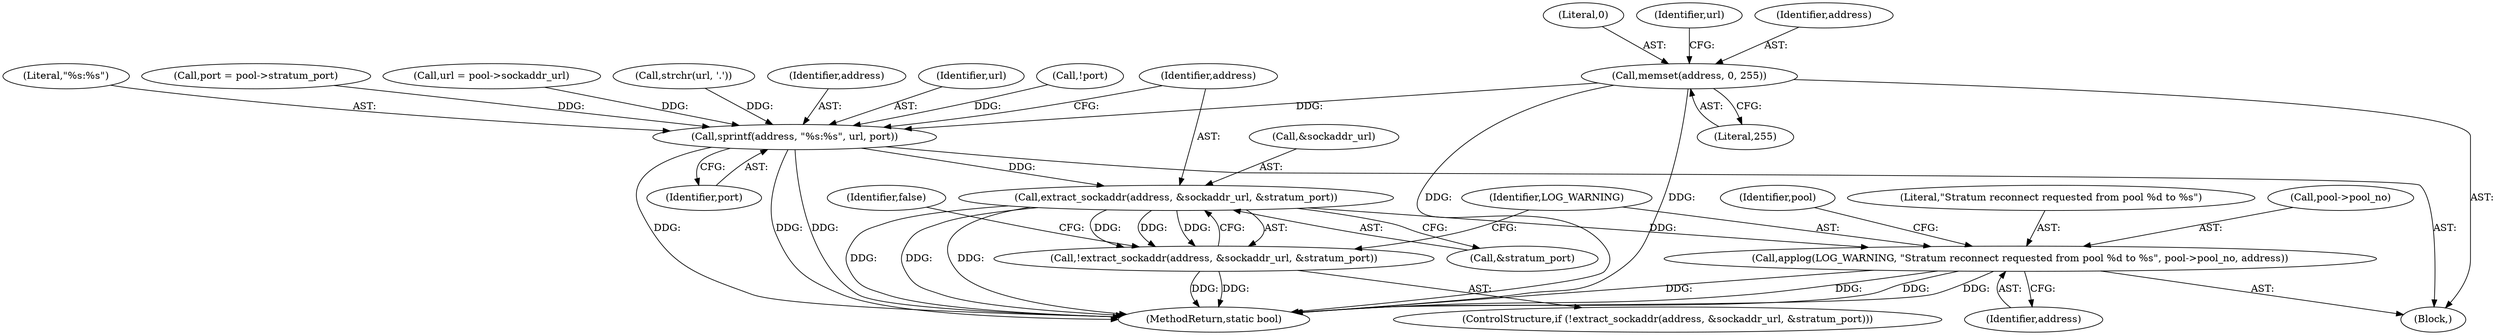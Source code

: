 digraph "1_cgminer_e1c5050734123973b99d181c45e74b2cbb00272e_2@API" {
"1000110" [label="(Call,memset(address, 0, 255))"];
"1000197" [label="(Call,sprintf(address, \"%s:%s\", url, port))"];
"1000204" [label="(Call,extract_sockaddr(address, &sockaddr_url, &stratum_port))"];
"1000203" [label="(Call,!extract_sockaddr(address, &sockaddr_url, &stratum_port))"];
"1000212" [label="(Call,applog(LOG_WARNING, \"Stratum reconnect requested from pool %d to %s\", pool->pool_no, address))"];
"1000204" [label="(Call,extract_sockaddr(address, &sockaddr_url, &stratum_port))"];
"1000197" [label="(Call,sprintf(address, \"%s:%s\", url, port))"];
"1000125" [label="(Call,url = pool->sockaddr_url)"];
"1000275" [label="(MethodReturn,static bool)"];
"1000155" [label="(Call,strchr(url, '.'))"];
"1000203" [label="(Call,!extract_sockaddr(address, &sockaddr_url, &stratum_port))"];
"1000201" [label="(Identifier,port)"];
"1000202" [label="(ControlStructure,if (!extract_sockaddr(address, &sockaddr_url, &stratum_port)))"];
"1000218" [label="(Identifier,address)"];
"1000198" [label="(Identifier,address)"];
"1000112" [label="(Literal,0)"];
"1000220" [label="(Identifier,pool)"];
"1000200" [label="(Identifier,url)"];
"1000214" [label="(Literal,\"Stratum reconnect requested from pool %d to %s\")"];
"1000190" [label="(Call,!port)"];
"1000205" [label="(Identifier,address)"];
"1000103" [label="(Block,)"];
"1000110" [label="(Call,memset(address, 0, 255))"];
"1000199" [label="(Literal,\"%s:%s\")"];
"1000192" [label="(Call,port = pool->stratum_port)"];
"1000211" [label="(Identifier,false)"];
"1000113" [label="(Literal,255)"];
"1000206" [label="(Call,&sockaddr_url)"];
"1000115" [label="(Identifier,url)"];
"1000208" [label="(Call,&stratum_port)"];
"1000215" [label="(Call,pool->pool_no)"];
"1000111" [label="(Identifier,address)"];
"1000213" [label="(Identifier,LOG_WARNING)"];
"1000212" [label="(Call,applog(LOG_WARNING, \"Stratum reconnect requested from pool %d to %s\", pool->pool_no, address))"];
"1000110" -> "1000103"  [label="AST: "];
"1000110" -> "1000113"  [label="CFG: "];
"1000111" -> "1000110"  [label="AST: "];
"1000112" -> "1000110"  [label="AST: "];
"1000113" -> "1000110"  [label="AST: "];
"1000115" -> "1000110"  [label="CFG: "];
"1000110" -> "1000275"  [label="DDG: "];
"1000110" -> "1000275"  [label="DDG: "];
"1000110" -> "1000197"  [label="DDG: "];
"1000197" -> "1000103"  [label="AST: "];
"1000197" -> "1000201"  [label="CFG: "];
"1000198" -> "1000197"  [label="AST: "];
"1000199" -> "1000197"  [label="AST: "];
"1000200" -> "1000197"  [label="AST: "];
"1000201" -> "1000197"  [label="AST: "];
"1000205" -> "1000197"  [label="CFG: "];
"1000197" -> "1000275"  [label="DDG: "];
"1000197" -> "1000275"  [label="DDG: "];
"1000197" -> "1000275"  [label="DDG: "];
"1000125" -> "1000197"  [label="DDG: "];
"1000155" -> "1000197"  [label="DDG: "];
"1000190" -> "1000197"  [label="DDG: "];
"1000192" -> "1000197"  [label="DDG: "];
"1000197" -> "1000204"  [label="DDG: "];
"1000204" -> "1000203"  [label="AST: "];
"1000204" -> "1000208"  [label="CFG: "];
"1000205" -> "1000204"  [label="AST: "];
"1000206" -> "1000204"  [label="AST: "];
"1000208" -> "1000204"  [label="AST: "];
"1000203" -> "1000204"  [label="CFG: "];
"1000204" -> "1000275"  [label="DDG: "];
"1000204" -> "1000275"  [label="DDG: "];
"1000204" -> "1000275"  [label="DDG: "];
"1000204" -> "1000203"  [label="DDG: "];
"1000204" -> "1000203"  [label="DDG: "];
"1000204" -> "1000203"  [label="DDG: "];
"1000204" -> "1000212"  [label="DDG: "];
"1000203" -> "1000202"  [label="AST: "];
"1000211" -> "1000203"  [label="CFG: "];
"1000213" -> "1000203"  [label="CFG: "];
"1000203" -> "1000275"  [label="DDG: "];
"1000203" -> "1000275"  [label="DDG: "];
"1000212" -> "1000103"  [label="AST: "];
"1000212" -> "1000218"  [label="CFG: "];
"1000213" -> "1000212"  [label="AST: "];
"1000214" -> "1000212"  [label="AST: "];
"1000215" -> "1000212"  [label="AST: "];
"1000218" -> "1000212"  [label="AST: "];
"1000220" -> "1000212"  [label="CFG: "];
"1000212" -> "1000275"  [label="DDG: "];
"1000212" -> "1000275"  [label="DDG: "];
"1000212" -> "1000275"  [label="DDG: "];
"1000212" -> "1000275"  [label="DDG: "];
}
